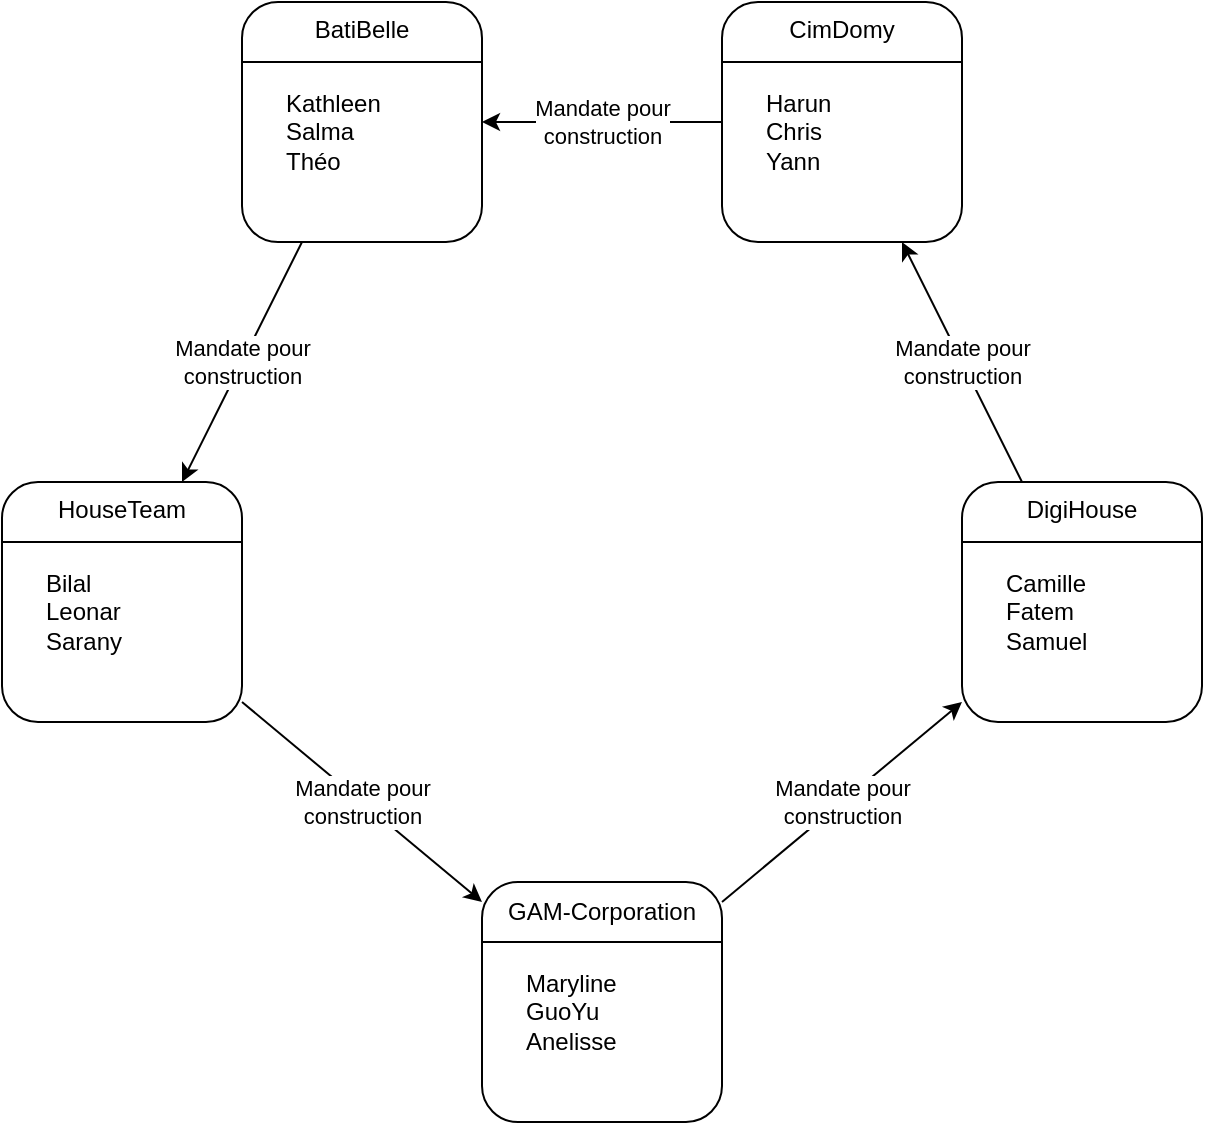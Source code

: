 <mxfile version="12.1.7" type="device" pages="1"><diagram id="0rLMu_Jp7SLQ42qYeFG5" name="Page-1"><mxGraphModel dx="983" dy="588" grid="1" gridSize="10" guides="1" tooltips="1" connect="1" arrows="1" fold="1" page="1" pageScale="1" pageWidth="1169" pageHeight="827" math="0" shadow="0"><root><mxCell id="0"/><mxCell id="1" parent="0"/><mxCell id="PTZWQo0AY69B_UAlPp9--5" value="" style="group" vertex="1" connectable="0" parent="1"><mxGeometry x="240" y="80" width="120" height="120" as="geometry"/></mxCell><mxCell id="PTZWQo0AY69B_UAlPp9--1" value="" style="rounded=1;whiteSpace=wrap;html=1;" vertex="1" parent="PTZWQo0AY69B_UAlPp9--5"><mxGeometry width="120" height="120" as="geometry"/></mxCell><mxCell id="PTZWQo0AY69B_UAlPp9--2" value="" style="endArrow=none;html=1;entryX=1;entryY=0.25;entryDx=0;entryDy=0;exitX=0;exitY=0.25;exitDx=0;exitDy=0;" edge="1" parent="PTZWQo0AY69B_UAlPp9--5" source="PTZWQo0AY69B_UAlPp9--1" target="PTZWQo0AY69B_UAlPp9--1"><mxGeometry width="50" height="50" relative="1" as="geometry"><mxPoint y="190" as="sourcePoint"/><mxPoint x="50" y="140" as="targetPoint"/></mxGeometry></mxCell><mxCell id="PTZWQo0AY69B_UAlPp9--3" value="BatiBelle" style="text;html=1;strokeColor=none;fillColor=none;align=center;verticalAlign=middle;whiteSpace=wrap;rounded=0;" vertex="1" parent="PTZWQo0AY69B_UAlPp9--5"><mxGeometry x="40" y="4" width="40" height="20" as="geometry"/></mxCell><mxCell id="PTZWQo0AY69B_UAlPp9--4" value="Kathleen&lt;br&gt;Salma&lt;br&gt;Théo" style="text;html=1;strokeColor=none;fillColor=none;align=left;verticalAlign=middle;whiteSpace=wrap;rounded=0;" vertex="1" parent="PTZWQo0AY69B_UAlPp9--5"><mxGeometry x="20" y="40" width="40" height="50" as="geometry"/></mxCell><mxCell id="PTZWQo0AY69B_UAlPp9--6" value="" style="group" vertex="1" connectable="0" parent="1"><mxGeometry x="480" y="80" width="120" height="120" as="geometry"/></mxCell><mxCell id="PTZWQo0AY69B_UAlPp9--7" value="" style="rounded=1;whiteSpace=wrap;html=1;" vertex="1" parent="PTZWQo0AY69B_UAlPp9--6"><mxGeometry width="120" height="120" as="geometry"/></mxCell><mxCell id="PTZWQo0AY69B_UAlPp9--8" value="" style="endArrow=none;html=1;entryX=1;entryY=0.25;entryDx=0;entryDy=0;exitX=0;exitY=0.25;exitDx=0;exitDy=0;" edge="1" parent="PTZWQo0AY69B_UAlPp9--6" source="PTZWQo0AY69B_UAlPp9--7" target="PTZWQo0AY69B_UAlPp9--7"><mxGeometry width="50" height="50" relative="1" as="geometry"><mxPoint y="190" as="sourcePoint"/><mxPoint x="50" y="140" as="targetPoint"/></mxGeometry></mxCell><mxCell id="PTZWQo0AY69B_UAlPp9--9" value="CimDomy" style="text;html=1;strokeColor=none;fillColor=none;align=center;verticalAlign=middle;whiteSpace=wrap;rounded=0;" vertex="1" parent="PTZWQo0AY69B_UAlPp9--6"><mxGeometry x="40" y="4" width="40" height="20" as="geometry"/></mxCell><mxCell id="PTZWQo0AY69B_UAlPp9--10" value="Harun&lt;br&gt;Chris&lt;br&gt;Yann" style="text;html=1;strokeColor=none;fillColor=none;align=left;verticalAlign=middle;whiteSpace=wrap;rounded=0;" vertex="1" parent="PTZWQo0AY69B_UAlPp9--6"><mxGeometry x="20" y="40" width="40" height="50" as="geometry"/></mxCell><mxCell id="PTZWQo0AY69B_UAlPp9--11" value="" style="group" vertex="1" connectable="0" parent="1"><mxGeometry x="120" y="320" width="120" height="120" as="geometry"/></mxCell><mxCell id="PTZWQo0AY69B_UAlPp9--12" value="" style="rounded=1;whiteSpace=wrap;html=1;" vertex="1" parent="PTZWQo0AY69B_UAlPp9--11"><mxGeometry width="120" height="120" as="geometry"/></mxCell><mxCell id="PTZWQo0AY69B_UAlPp9--13" value="" style="endArrow=none;html=1;entryX=1;entryY=0.25;entryDx=0;entryDy=0;exitX=0;exitY=0.25;exitDx=0;exitDy=0;" edge="1" parent="PTZWQo0AY69B_UAlPp9--11" source="PTZWQo0AY69B_UAlPp9--12" target="PTZWQo0AY69B_UAlPp9--12"><mxGeometry width="50" height="50" relative="1" as="geometry"><mxPoint y="190" as="sourcePoint"/><mxPoint x="50" y="140" as="targetPoint"/></mxGeometry></mxCell><mxCell id="PTZWQo0AY69B_UAlPp9--14" value="HouseTeam" style="text;html=1;strokeColor=none;fillColor=none;align=center;verticalAlign=middle;whiteSpace=wrap;rounded=0;" vertex="1" parent="PTZWQo0AY69B_UAlPp9--11"><mxGeometry x="40" y="4" width="40" height="20" as="geometry"/></mxCell><mxCell id="PTZWQo0AY69B_UAlPp9--15" value="Bilal&lt;br&gt;Leonar&lt;br&gt;Sarany" style="text;html=1;strokeColor=none;fillColor=none;align=left;verticalAlign=middle;whiteSpace=wrap;rounded=0;" vertex="1" parent="PTZWQo0AY69B_UAlPp9--11"><mxGeometry x="20" y="40" width="40" height="50" as="geometry"/></mxCell><mxCell id="PTZWQo0AY69B_UAlPp9--16" value="" style="group" vertex="1" connectable="0" parent="1"><mxGeometry x="600" y="320" width="120" height="120" as="geometry"/></mxCell><mxCell id="PTZWQo0AY69B_UAlPp9--17" value="" style="rounded=1;whiteSpace=wrap;html=1;" vertex="1" parent="PTZWQo0AY69B_UAlPp9--16"><mxGeometry width="120" height="120" as="geometry"/></mxCell><mxCell id="PTZWQo0AY69B_UAlPp9--18" value="" style="endArrow=none;html=1;entryX=1;entryY=0.25;entryDx=0;entryDy=0;exitX=0;exitY=0.25;exitDx=0;exitDy=0;" edge="1" parent="PTZWQo0AY69B_UAlPp9--16" source="PTZWQo0AY69B_UAlPp9--17" target="PTZWQo0AY69B_UAlPp9--17"><mxGeometry width="50" height="50" relative="1" as="geometry"><mxPoint y="190" as="sourcePoint"/><mxPoint x="50" y="140" as="targetPoint"/></mxGeometry></mxCell><mxCell id="PTZWQo0AY69B_UAlPp9--19" value="DigiHouse" style="text;html=1;strokeColor=none;fillColor=none;align=center;verticalAlign=middle;whiteSpace=wrap;rounded=0;" vertex="1" parent="PTZWQo0AY69B_UAlPp9--16"><mxGeometry x="40" y="4" width="40" height="20" as="geometry"/></mxCell><mxCell id="PTZWQo0AY69B_UAlPp9--20" value="Camille&lt;br&gt;Fatem&lt;br&gt;Samuel" style="text;html=1;strokeColor=none;fillColor=none;align=left;verticalAlign=middle;whiteSpace=wrap;rounded=0;" vertex="1" parent="PTZWQo0AY69B_UAlPp9--16"><mxGeometry x="20" y="40" width="40" height="50" as="geometry"/></mxCell><mxCell id="PTZWQo0AY69B_UAlPp9--22" value="" style="group" vertex="1" connectable="0" parent="1"><mxGeometry x="360" y="520" width="130" height="120" as="geometry"/></mxCell><mxCell id="PTZWQo0AY69B_UAlPp9--23" value="" style="rounded=1;whiteSpace=wrap;html=1;" vertex="1" parent="PTZWQo0AY69B_UAlPp9--22"><mxGeometry width="120" height="120" as="geometry"/></mxCell><mxCell id="PTZWQo0AY69B_UAlPp9--24" value="" style="endArrow=none;html=1;entryX=1;entryY=0.25;entryDx=0;entryDy=0;exitX=0;exitY=0.25;exitDx=0;exitDy=0;" edge="1" parent="PTZWQo0AY69B_UAlPp9--22" source="PTZWQo0AY69B_UAlPp9--23" target="PTZWQo0AY69B_UAlPp9--23"><mxGeometry width="50" height="50" relative="1" as="geometry"><mxPoint y="190" as="sourcePoint"/><mxPoint x="50" y="140" as="targetPoint"/></mxGeometry></mxCell><mxCell id="PTZWQo0AY69B_UAlPp9--25" value="GAM-Corporation" style="text;html=1;strokeColor=none;fillColor=none;align=center;verticalAlign=middle;whiteSpace=wrap;rounded=0;" vertex="1" parent="PTZWQo0AY69B_UAlPp9--22"><mxGeometry x="10" y="5" width="100" height="20" as="geometry"/></mxCell><mxCell id="PTZWQo0AY69B_UAlPp9--26" value="Maryline&lt;br&gt;GuoYu&lt;br&gt;Anelisse" style="text;html=1;strokeColor=none;fillColor=none;align=left;verticalAlign=middle;whiteSpace=wrap;rounded=0;" vertex="1" parent="PTZWQo0AY69B_UAlPp9--22"><mxGeometry x="20" y="40" width="40" height="50" as="geometry"/></mxCell><mxCell id="PTZWQo0AY69B_UAlPp9--27" value="Mandate pour &lt;br&gt;construction" style="endArrow=classic;html=1;" edge="1" parent="1" source="PTZWQo0AY69B_UAlPp9--1" target="PTZWQo0AY69B_UAlPp9--12"><mxGeometry width="50" height="50" relative="1" as="geometry"><mxPoint x="370" y="320" as="sourcePoint"/><mxPoint x="170" y="660" as="targetPoint"/></mxGeometry></mxCell><mxCell id="PTZWQo0AY69B_UAlPp9--29" value="Mandate pour &lt;br&gt;construction" style="endArrow=classic;html=1;" edge="1" parent="1" source="PTZWQo0AY69B_UAlPp9--7" target="PTZWQo0AY69B_UAlPp9--1"><mxGeometry width="50" height="50" relative="1" as="geometry"><mxPoint x="220" y="330" as="sourcePoint"/><mxPoint x="430" y="300" as="targetPoint"/></mxGeometry></mxCell><mxCell id="PTZWQo0AY69B_UAlPp9--30" value="Mandate pour &lt;br&gt;construction" style="endArrow=classic;html=1;" edge="1" parent="1" source="PTZWQo0AY69B_UAlPp9--17" target="PTZWQo0AY69B_UAlPp9--7"><mxGeometry width="50" height="50" relative="1" as="geometry"><mxPoint x="480" y="290" as="sourcePoint"/><mxPoint x="490" y="150" as="targetPoint"/></mxGeometry></mxCell><mxCell id="PTZWQo0AY69B_UAlPp9--31" value="Mandate pour &lt;br&gt;construction" style="endArrow=classic;html=1;" edge="1" parent="1" source="PTZWQo0AY69B_UAlPp9--23" target="PTZWQo0AY69B_UAlPp9--17"><mxGeometry width="50" height="50" relative="1" as="geometry"><mxPoint x="450" y="360" as="sourcePoint"/><mxPoint x="500" y="160" as="targetPoint"/></mxGeometry></mxCell><mxCell id="PTZWQo0AY69B_UAlPp9--32" value="Mandate pour &lt;br&gt;construction" style="endArrow=classic;html=1;" edge="1" parent="1" source="PTZWQo0AY69B_UAlPp9--12" target="PTZWQo0AY69B_UAlPp9--23"><mxGeometry width="50" height="50" relative="1" as="geometry"><mxPoint x="390" y="410" as="sourcePoint"/><mxPoint x="510" y="170" as="targetPoint"/></mxGeometry></mxCell></root></mxGraphModel></diagram></mxfile>